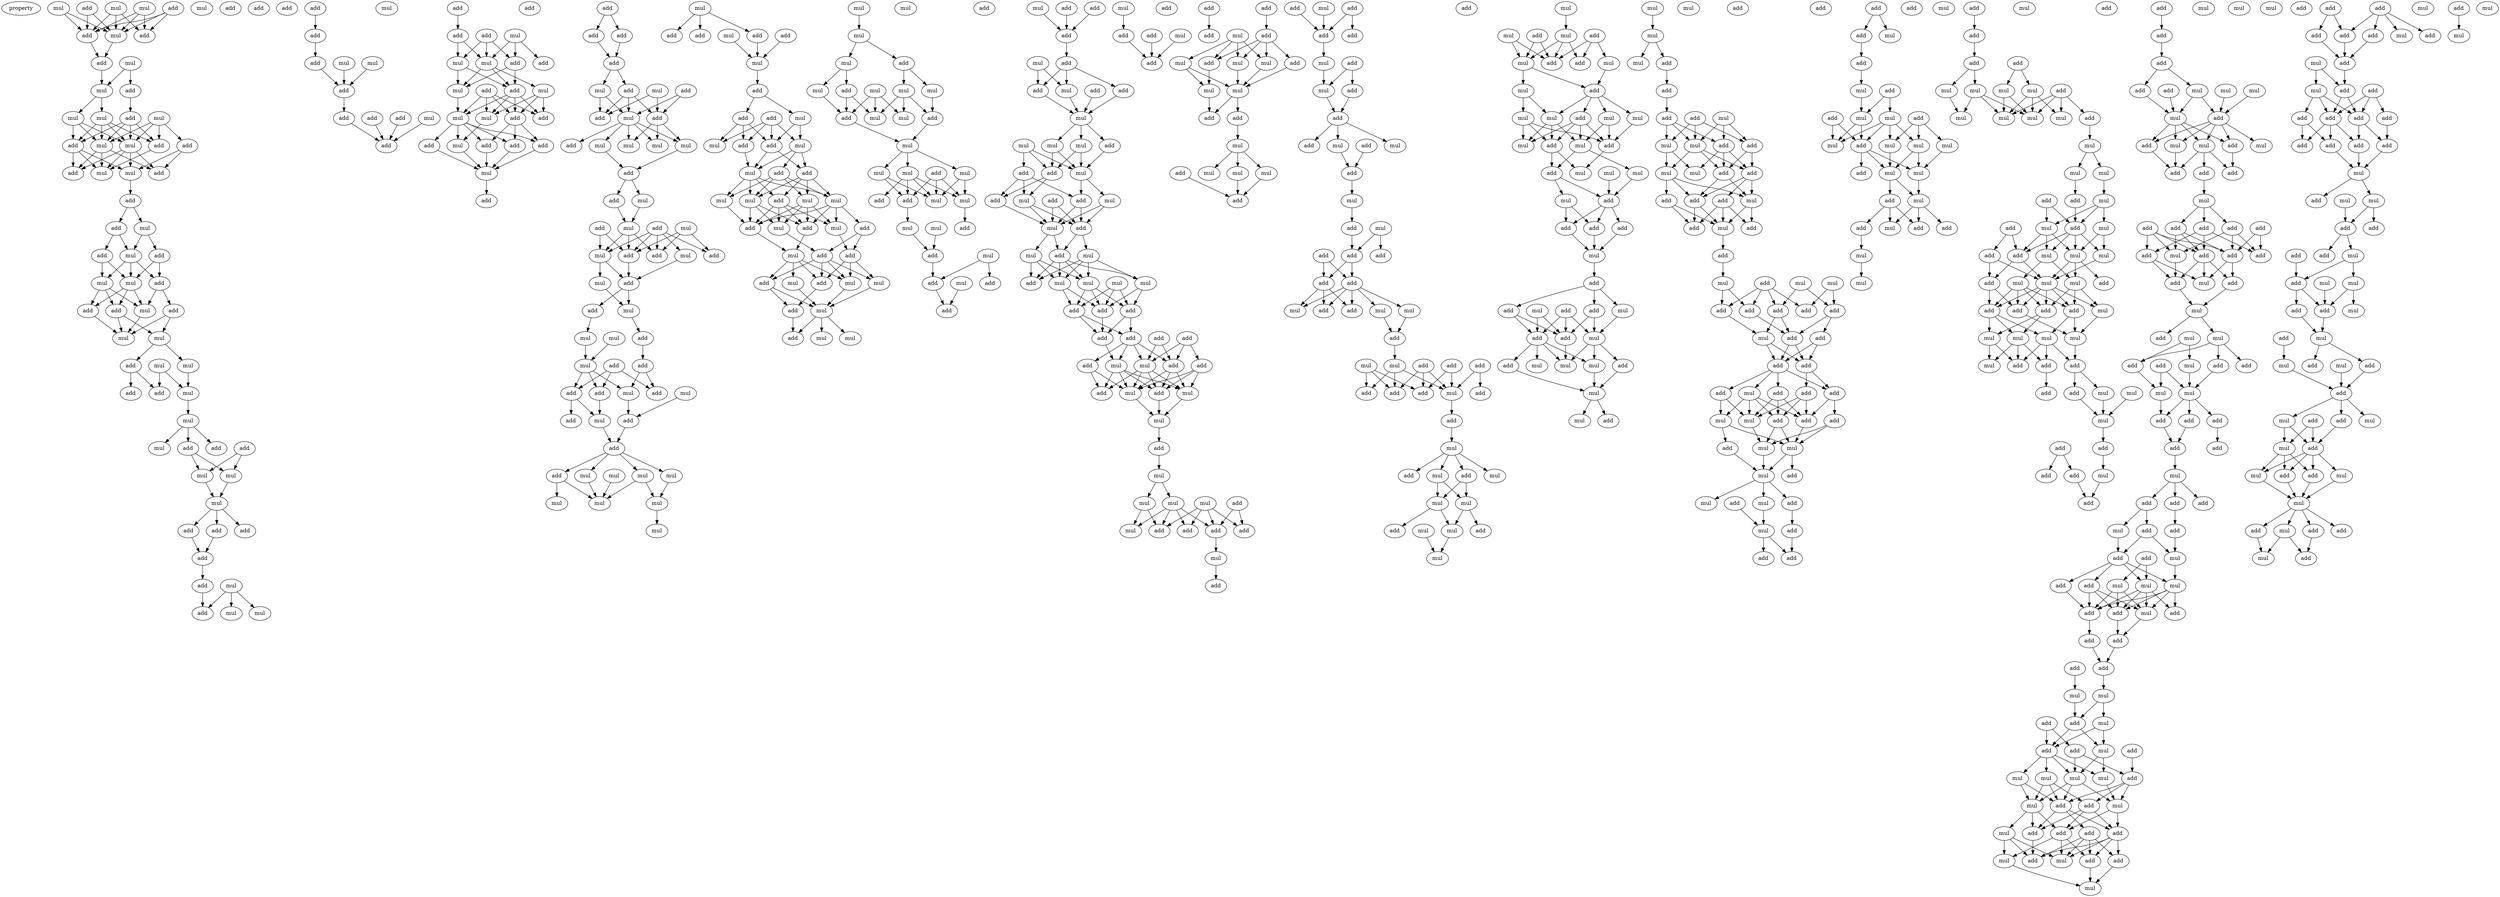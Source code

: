 digraph {
    node [fontcolor=black]
    property [mul=2,lf=1.3]
    0 [ label = mul ];
    1 [ label = mul ];
    2 [ label = mul ];
    3 [ label = add ];
    4 [ label = add ];
    5 [ label = mul ];
    6 [ label = add ];
    7 [ label = add ];
    8 [ label = mul ];
    9 [ label = add ];
    10 [ label = add ];
    11 [ label = mul ];
    12 [ label = mul ];
    13 [ label = mul ];
    14 [ label = mul ];
    15 [ label = add ];
    16 [ label = mul ];
    17 [ label = add ];
    18 [ label = mul ];
    19 [ label = add ];
    20 [ label = add ];
    21 [ label = add ];
    22 [ label = mul ];
    23 [ label = mul ];
    24 [ label = add ];
    25 [ label = add ];
    26 [ label = mul ];
    27 [ label = add ];
    28 [ label = add ];
    29 [ label = mul ];
    30 [ label = add ];
    31 [ label = mul ];
    32 [ label = mul ];
    33 [ label = add ];
    34 [ label = mul ];
    35 [ label = add ];
    36 [ label = add ];
    37 [ label = add ];
    38 [ label = mul ];
    39 [ label = mul ];
    40 [ label = mul ];
    41 [ label = mul ];
    42 [ label = add ];
    43 [ label = add ];
    44 [ label = mul ];
    45 [ label = mul ];
    46 [ label = add ];
    47 [ label = mul ];
    48 [ label = mul ];
    49 [ label = add ];
    50 [ label = add ];
    51 [ label = add ];
    52 [ label = add ];
    53 [ label = mul ];
    54 [ label = mul ];
    55 [ label = mul ];
    56 [ label = add ];
    57 [ label = add ];
    58 [ label = add ];
    59 [ label = add ];
    60 [ label = add ];
    61 [ label = add ];
    62 [ label = mul ];
    63 [ label = add ];
    64 [ label = mul ];
    65 [ label = add ];
    66 [ label = add ];
    67 [ label = mul ];
    68 [ label = add ];
    69 [ label = mul ];
    70 [ label = add ];
    71 [ label = mul ];
    72 [ label = add ];
    73 [ label = add ];
    74 [ label = add ];
    75 [ label = mul ];
    76 [ label = add ];
    77 [ label = add ];
    78 [ label = mul ];
    79 [ label = add ];
    80 [ label = add ];
    81 [ label = add ];
    82 [ label = mul ];
    83 [ label = add ];
    84 [ label = mul ];
    85 [ label = mul ];
    86 [ label = add ];
    87 [ label = add ];
    88 [ label = mul ];
    89 [ label = add ];
    90 [ label = mul ];
    91 [ label = add ];
    92 [ label = mul ];
    93 [ label = mul ];
    94 [ label = add ];
    95 [ label = add ];
    96 [ label = add ];
    97 [ label = mul ];
    98 [ label = add ];
    99 [ label = add ];
    100 [ label = add ];
    101 [ label = mul ];
    102 [ label = add ];
    103 [ label = add ];
    104 [ label = add ];
    105 [ label = add ];
    106 [ label = add ];
    107 [ label = mul ];
    108 [ label = add ];
    109 [ label = mul ];
    110 [ label = add ];
    111 [ label = add ];
    112 [ label = add ];
    113 [ label = mul ];
    114 [ label = mul ];
    115 [ label = add ];
    116 [ label = mul ];
    117 [ label = mul ];
    118 [ label = mul ];
    119 [ label = add ];
    120 [ label = add ];
    121 [ label = mul ];
    122 [ label = mul ];
    123 [ label = add ];
    124 [ label = add ];
    125 [ label = mul ];
    126 [ label = mul ];
    127 [ label = add ];
    128 [ label = add ];
    129 [ label = mul ];
    130 [ label = add ];
    131 [ label = mul ];
    132 [ label = add ];
    133 [ label = add ];
    134 [ label = mul ];
    135 [ label = mul ];
    136 [ label = mul ];
    137 [ label = add ];
    138 [ label = add ];
    139 [ label = mul ];
    140 [ label = add ];
    141 [ label = add ];
    142 [ label = mul ];
    143 [ label = mul ];
    144 [ label = add ];
    145 [ label = add ];
    146 [ label = mul ];
    147 [ label = add ];
    148 [ label = add ];
    149 [ label = add ];
    150 [ label = add ];
    151 [ label = mul ];
    152 [ label = mul ];
    153 [ label = mul ];
    154 [ label = mul ];
    155 [ label = mul ];
    156 [ label = mul ];
    157 [ label = mul ];
    158 [ label = mul ];
    159 [ label = mul ];
    160 [ label = mul ];
    161 [ label = add ];
    162 [ label = add ];
    163 [ label = add ];
    164 [ label = add ];
    165 [ label = mul ];
    166 [ label = add ];
    167 [ label = add ];
    168 [ label = mul ];
    169 [ label = add ];
    170 [ label = add ];
    171 [ label = add ];
    172 [ label = mul ];
    173 [ label = mul ];
    174 [ label = add ];
    175 [ label = add ];
    176 [ label = mul ];
    177 [ label = mul ];
    178 [ label = mul ];
    179 [ label = add ];
    180 [ label = mul ];
    181 [ label = mul ];
    182 [ label = add ];
    183 [ label = add ];
    184 [ label = mul ];
    185 [ label = add ];
    186 [ label = mul ];
    187 [ label = add ];
    188 [ label = mul ];
    189 [ label = add ];
    190 [ label = add ];
    191 [ label = mul ];
    192 [ label = mul ];
    193 [ label = mul ];
    194 [ label = add ];
    195 [ label = add ];
    196 [ label = mul ];
    197 [ label = mul ];
    198 [ label = mul ];
    199 [ label = mul ];
    200 [ label = add ];
    201 [ label = mul ];
    202 [ label = mul ];
    203 [ label = add ];
    204 [ label = mul ];
    205 [ label = mul ];
    206 [ label = mul ];
    207 [ label = mul ];
    208 [ label = add ];
    209 [ label = mul ];
    210 [ label = mul ];
    211 [ label = add ];
    212 [ label = add ];
    213 [ label = mul ];
    214 [ label = add ];
    215 [ label = mul ];
    216 [ label = mul ];
    217 [ label = mul ];
    218 [ label = add ];
    219 [ label = mul ];
    220 [ label = mul ];
    221 [ label = add ];
    222 [ label = add ];
    223 [ label = mul ];
    224 [ label = mul ];
    225 [ label = mul ];
    226 [ label = add ];
    227 [ label = add ];
    228 [ label = mul ];
    229 [ label = add ];
    230 [ label = mul ];
    231 [ label = add ];
    232 [ label = add ];
    233 [ label = mul ];
    234 [ label = add ];
    235 [ label = add ];
    236 [ label = add ];
    237 [ label = add ];
    238 [ label = mul ];
    239 [ label = add ];
    240 [ label = mul ];
    241 [ label = add ];
    242 [ label = add ];
    243 [ label = mul ];
    244 [ label = mul ];
    245 [ label = mul ];
    246 [ label = add ];
    247 [ label = mul ];
    248 [ label = mul ];
    249 [ label = add ];
    250 [ label = add ];
    251 [ label = add ];
    252 [ label = add ];
    253 [ label = mul ];
    254 [ label = mul ];
    255 [ label = add ];
    256 [ label = add ];
    257 [ label = mul ];
    258 [ label = mul ];
    259 [ label = add ];
    260 [ label = mul ];
    261 [ label = mul ];
    262 [ label = mul ];
    263 [ label = add ];
    264 [ label = mul ];
    265 [ label = mul ];
    266 [ label = add ];
    267 [ label = add ];
    268 [ label = add ];
    269 [ label = add ];
    270 [ label = add ];
    271 [ label = add ];
    272 [ label = add ];
    273 [ label = add ];
    274 [ label = mul ];
    275 [ label = add ];
    276 [ label = add ];
    277 [ label = mul ];
    278 [ label = add ];
    279 [ label = mul ];
    280 [ label = add ];
    281 [ label = mul ];
    282 [ label = mul ];
    283 [ label = add ];
    284 [ label = mul ];
    285 [ label = mul ];
    286 [ label = mul ];
    287 [ label = mul ];
    288 [ label = add ];
    289 [ label = add ];
    290 [ label = add ];
    291 [ label = add ];
    292 [ label = add ];
    293 [ label = mul ];
    294 [ label = mul ];
    295 [ label = add ];
    296 [ label = mul ];
    297 [ label = add ];
    298 [ label = add ];
    299 [ label = add ];
    300 [ label = add ];
    301 [ label = mul ];
    302 [ label = add ];
    303 [ label = add ];
    304 [ label = add ];
    305 [ label = mul ];
    306 [ label = add ];
    307 [ label = mul ];
    308 [ label = mul ];
    309 [ label = add ];
    310 [ label = mul ];
    311 [ label = add ];
    312 [ label = mul ];
    313 [ label = mul ];
    314 [ label = add ];
    315 [ label = add ];
    316 [ label = mul ];
    317 [ label = mul ];
    318 [ label = mul ];
    319 [ label = mul ];
    320 [ label = add ];
    321 [ label = add ];
    322 [ label = add ];
    323 [ label = mul ];
    324 [ label = add ];
    325 [ label = add ];
    326 [ label = add ];
    327 [ label = add ];
    328 [ label = mul ];
    329 [ label = mul ];
    330 [ label = add ];
    331 [ label = add ];
    332 [ label = add ];
    333 [ label = mul ];
    334 [ label = add ];
    335 [ label = add ];
    336 [ label = mul ];
    337 [ label = add ];
    338 [ label = mul ];
    339 [ label = add ];
    340 [ label = mul ];
    341 [ label = add ];
    342 [ label = add ];
    343 [ label = add ];
    344 [ label = add ];
    345 [ label = add ];
    346 [ label = mul ];
    347 [ label = add ];
    348 [ label = mul ];
    349 [ label = add ];
    350 [ label = mul ];
    351 [ label = add ];
    352 [ label = add ];
    353 [ label = mul ];
    354 [ label = add ];
    355 [ label = add ];
    356 [ label = mul ];
    357 [ label = add ];
    358 [ label = mul ];
    359 [ label = add ];
    360 [ label = add ];
    361 [ label = add ];
    362 [ label = add ];
    363 [ label = mul ];
    364 [ label = add ];
    365 [ label = mul ];
    366 [ label = mul ];
    367 [ label = add ];
    368 [ label = mul ];
    369 [ label = mul ];
    370 [ label = mul ];
    371 [ label = add ];
    372 [ label = mul ];
    373 [ label = add ];
    374 [ label = mul ];
    375 [ label = mul ];
    376 [ label = mul ];
    377 [ label = add ];
    378 [ label = add ];
    379 [ label = mul ];
    380 [ label = mul ];
    381 [ label = add ];
    382 [ label = mul ];
    383 [ label = add ];
    384 [ label = mul ];
    385 [ label = add ];
    386 [ label = mul ];
    387 [ label = mul ];
    388 [ label = mul ];
    389 [ label = add ];
    390 [ label = mul ];
    391 [ label = mul ];
    392 [ label = add ];
    393 [ label = add ];
    394 [ label = mul ];
    395 [ label = mul ];
    396 [ label = add ];
    397 [ label = mul ];
    398 [ label = mul ];
    399 [ label = mul ];
    400 [ label = add ];
    401 [ label = add ];
    402 [ label = add ];
    403 [ label = add ];
    404 [ label = mul ];
    405 [ label = add ];
    406 [ label = add ];
    407 [ label = mul ];
    408 [ label = add ];
    409 [ label = mul ];
    410 [ label = add ];
    411 [ label = add ];
    412 [ label = mul ];
    413 [ label = add ];
    414 [ label = add ];
    415 [ label = mul ];
    416 [ label = mul ];
    417 [ label = add ];
    418 [ label = mul ];
    419 [ label = mul ];
    420 [ label = mul ];
    421 [ label = mul ];
    422 [ label = mul ];
    423 [ label = add ];
    424 [ label = mul ];
    425 [ label = mul ];
    426 [ label = add ];
    427 [ label = add ];
    428 [ label = add ];
    429 [ label = add ];
    430 [ label = add ];
    431 [ label = mul ];
    432 [ label = add ];
    433 [ label = mul ];
    434 [ label = add ];
    435 [ label = add ];
    436 [ label = mul ];
    437 [ label = mul ];
    438 [ label = mul ];
    439 [ label = add ];
    440 [ label = add ];
    441 [ label = add ];
    442 [ label = add ];
    443 [ label = add ];
    444 [ label = mul ];
    445 [ label = mul ];
    446 [ label = add ];
    447 [ label = add ];
    448 [ label = add ];
    449 [ label = mul ];
    450 [ label = add ];
    451 [ label = mul ];
    452 [ label = mul ];
    453 [ label = add ];
    454 [ label = add ];
    455 [ label = add ];
    456 [ label = add ];
    457 [ label = add ];
    458 [ label = mul ];
    459 [ label = add ];
    460 [ label = add ];
    461 [ label = add ];
    462 [ label = add ];
    463 [ label = add ];
    464 [ label = add ];
    465 [ label = add ];
    466 [ label = mul ];
    467 [ label = add ];
    468 [ label = add ];
    469 [ label = add ];
    470 [ label = mul ];
    471 [ label = add ];
    472 [ label = mul ];
    473 [ label = mul ];
    474 [ label = add ];
    475 [ label = mul ];
    476 [ label = mul ];
    477 [ label = add ];
    478 [ label = mul ];
    479 [ label = mul ];
    480 [ label = add ];
    481 [ label = add ];
    482 [ label = mul ];
    483 [ label = add ];
    484 [ label = add ];
    485 [ label = add ];
    486 [ label = add ];
    487 [ label = add ];
    488 [ label = add ];
    489 [ label = mul ];
    490 [ label = mul ];
    491 [ label = add ];
    492 [ label = add ];
    493 [ label = mul ];
    494 [ label = mul ];
    495 [ label = add ];
    496 [ label = mul ];
    497 [ label = add ];
    498 [ label = add ];
    499 [ label = mul ];
    500 [ label = mul ];
    501 [ label = mul ];
    502 [ label = mul ];
    503 [ label = mul ];
    504 [ label = add ];
    505 [ label = mul ];
    506 [ label = mul ];
    507 [ label = add ];
    508 [ label = add ];
    509 [ label = add ];
    510 [ label = mul ];
    511 [ label = add ];
    512 [ label = mul ];
    513 [ label = mul ];
    514 [ label = add ];
    515 [ label = add ];
    516 [ label = add ];
    517 [ label = add ];
    518 [ label = mul ];
    519 [ label = mul ];
    520 [ label = add ];
    521 [ label = mul ];
    522 [ label = mul ];
    523 [ label = mul ];
    524 [ label = mul ];
    525 [ label = mul ];
    526 [ label = mul ];
    527 [ label = add ];
    528 [ label = mul ];
    529 [ label = mul ];
    530 [ label = mul ];
    531 [ label = mul ];
    532 [ label = add ];
    533 [ label = add ];
    534 [ label = mul ];
    535 [ label = add ];
    536 [ label = mul ];
    537 [ label = add ];
    538 [ label = mul ];
    539 [ label = mul ];
    540 [ label = add ];
    541 [ label = mul ];
    542 [ label = add ];
    543 [ label = mul ];
    544 [ label = add ];
    545 [ label = mul ];
    546 [ label = add ];
    547 [ label = mul ];
    548 [ label = mul ];
    549 [ label = add ];
    550 [ label = add ];
    551 [ label = add ];
    552 [ label = add ];
    553 [ label = mul ];
    554 [ label = mul ];
    555 [ label = mul ];
    556 [ label = mul ];
    557 [ label = add ];
    558 [ label = add ];
    559 [ label = mul ];
    560 [ label = add ];
    561 [ label = add ];
    562 [ label = mul ];
    563 [ label = mul ];
    564 [ label = add ];
    565 [ label = mul ];
    566 [ label = mul ];
    567 [ label = add ];
    568 [ label = add ];
    569 [ label = add ];
    570 [ label = add ];
    571 [ label = mul ];
    572 [ label = add ];
    573 [ label = add ];
    574 [ label = add ];
    575 [ label = mul ];
    576 [ label = mul ];
    577 [ label = mul ];
    578 [ label = add ];
    579 [ label = add ];
    580 [ label = mul ];
    581 [ label = mul ];
    582 [ label = add ];
    583 [ label = mul ];
    584 [ label = add ];
    585 [ label = mul ];
    586 [ label = add ];
    587 [ label = add ];
    588 [ label = add ];
    589 [ label = mul ];
    590 [ label = mul ];
    591 [ label = mul ];
    592 [ label = add ];
    593 [ label = add ];
    594 [ label = add ];
    595 [ label = mul ];
    596 [ label = add ];
    597 [ label = add ];
    598 [ label = add ];
    599 [ label = add ];
    600 [ label = add ];
    601 [ label = add ];
    602 [ label = add ];
    603 [ label = mul ];
    604 [ label = add ];
    605 [ label = add ];
    606 [ label = add ];
    607 [ label = mul ];
    608 [ label = add ];
    609 [ label = mul ];
    610 [ label = mul ];
    611 [ label = mul ];
    612 [ label = add ];
    613 [ label = add ];
    614 [ label = add ];
    615 [ label = add ];
    616 [ label = add ];
    617 [ label = mul ];
    618 [ label = mul ];
    619 [ label = mul ];
    620 [ label = add ];
    621 [ label = add ];
    622 [ label = add ];
    623 [ label = add ];
    624 [ label = add ];
    625 [ label = mul ];
    626 [ label = add ];
    627 [ label = add ];
    628 [ label = add ];
    629 [ label = mul ];
    630 [ label = add ];
    631 [ label = add ];
    632 [ label = add ];
    633 [ label = mul ];
    634 [ label = add ];
    635 [ label = mul ];
    636 [ label = mul ];
    637 [ label = add ];
    638 [ label = mul ];
    639 [ label = add ];
    640 [ label = add ];
    641 [ label = add ];
    642 [ label = mul ];
    643 [ label = add ];
    644 [ label = add ];
    645 [ label = add ];
    646 [ label = add ];
    647 [ label = add ];
    648 [ label = mul ];
    649 [ label = mul ];
    650 [ label = mul ];
    651 [ label = add ];
    652 [ label = add ];
    653 [ label = add ];
    654 [ label = add ];
    655 [ label = add ];
    656 [ label = mul ];
    657 [ label = add ];
    658 [ label = mul ];
    659 [ label = mul ];
    660 [ label = mul ];
    661 [ label = mul ];
    662 [ label = mul ];
    663 [ label = add ];
    664 [ label = mul ];
    665 [ label = add ];
    666 [ label = mul ];
    667 [ label = add ];
    668 [ label = add ];
    669 [ label = add ];
    670 [ label = add ];
    671 [ label = add ];
    672 [ label = add ];
    673 [ label = mul ];
    674 [ label = add ];
    675 [ label = mul ];
    676 [ label = mul ];
    677 [ label = add ];
    678 [ label = add ];
    679 [ label = add ];
    680 [ label = add ];
    681 [ label = add ];
    682 [ label = add ];
    683 [ label = add ];
    684 [ label = mul ];
    685 [ label = add ];
    686 [ label = mul ];
    687 [ label = mul ];
    688 [ label = add ];
    689 [ label = add ];
    690 [ label = add ];
    691 [ label = add ];
    692 [ label = add ];
    693 [ label = add ];
    694 [ label = add ];
    695 [ label = add ];
    696 [ label = add ];
    697 [ label = add ];
    698 [ label = mul ];
    699 [ label = mul ];
    700 [ label = mul ];
    701 [ label = add ];
    702 [ label = add ];
    703 [ label = add ];
    704 [ label = mul ];
    705 [ label = add ];
    706 [ label = add ];
    707 [ label = add ];
    708 [ label = mul ];
    709 [ label = mul ];
    710 [ label = add ];
    711 [ label = add ];
    712 [ label = mul ];
    713 [ label = mul ];
    714 [ label = add ];
    715 [ label = mul ];
    716 [ label = mul ];
    717 [ label = add ];
    718 [ label = mul ];
    719 [ label = add ];
    720 [ label = add ];
    721 [ label = mul ];
    722 [ label = mul ];
    723 [ label = add ];
    724 [ label = add ];
    725 [ label = mul ];
    726 [ label = add ];
    727 [ label = add ];
    728 [ label = mul ];
    729 [ label = add ];
    730 [ label = add ];
    731 [ label = mul ];
    732 [ label = mul ];
    733 [ label = mul ];
    734 [ label = mul ];
    735 [ label = mul ];
    736 [ label = add ];
    737 [ label = add ];
    738 [ label = add ];
    739 [ label = mul ];
    740 [ label = add ];
    0 -> 5 [ name = 0 ];
    0 -> 6 [ name = 1 ];
    0 -> 7 [ name = 2 ];
    1 -> 5 [ name = 3 ];
    1 -> 6 [ name = 4 ];
    1 -> 7 [ name = 5 ];
    2 -> 5 [ name = 6 ];
    2 -> 7 [ name = 7 ];
    3 -> 5 [ name = 8 ];
    3 -> 7 [ name = 9 ];
    4 -> 5 [ name = 10 ];
    4 -> 6 [ name = 11 ];
    4 -> 7 [ name = 12 ];
    5 -> 9 [ name = 13 ];
    7 -> 9 [ name = 14 ];
    8 -> 10 [ name = 15 ];
    8 -> 11 [ name = 16 ];
    9 -> 11 [ name = 17 ];
    10 -> 15 [ name = 18 ];
    11 -> 13 [ name = 19 ];
    11 -> 14 [ name = 20 ];
    12 -> 16 [ name = 21 ];
    12 -> 17 [ name = 22 ];
    12 -> 18 [ name = 23 ];
    12 -> 19 [ name = 24 ];
    13 -> 16 [ name = 25 ];
    13 -> 18 [ name = 26 ];
    13 -> 20 [ name = 27 ];
    14 -> 16 [ name = 28 ];
    14 -> 17 [ name = 29 ];
    14 -> 18 [ name = 30 ];
    14 -> 20 [ name = 31 ];
    15 -> 16 [ name = 32 ];
    15 -> 17 [ name = 33 ];
    15 -> 18 [ name = 34 ];
    15 -> 20 [ name = 35 ];
    16 -> 21 [ name = 36 ];
    16 -> 22 [ name = 37 ];
    16 -> 24 [ name = 38 ];
    17 -> 22 [ name = 39 ];
    18 -> 21 [ name = 40 ];
    18 -> 22 [ name = 41 ];
    18 -> 23 [ name = 42 ];
    18 -> 24 [ name = 43 ];
    19 -> 23 [ name = 44 ];
    19 -> 24 [ name = 45 ];
    20 -> 21 [ name = 46 ];
    20 -> 22 [ name = 47 ];
    20 -> 23 [ name = 48 ];
    23 -> 25 [ name = 49 ];
    25 -> 26 [ name = 50 ];
    25 -> 27 [ name = 51 ];
    26 -> 29 [ name = 52 ];
    26 -> 30 [ name = 53 ];
    27 -> 28 [ name = 54 ];
    27 -> 29 [ name = 55 ];
    28 -> 31 [ name = 56 ];
    28 -> 32 [ name = 57 ];
    29 -> 31 [ name = 58 ];
    29 -> 32 [ name = 59 ];
    29 -> 33 [ name = 60 ];
    30 -> 31 [ name = 61 ];
    30 -> 33 [ name = 62 ];
    31 -> 34 [ name = 63 ];
    31 -> 36 [ name = 64 ];
    31 -> 37 [ name = 65 ];
    32 -> 34 [ name = 66 ];
    32 -> 36 [ name = 67 ];
    32 -> 37 [ name = 68 ];
    33 -> 34 [ name = 69 ];
    33 -> 35 [ name = 70 ];
    34 -> 38 [ name = 71 ];
    35 -> 38 [ name = 72 ];
    35 -> 39 [ name = 73 ];
    36 -> 38 [ name = 74 ];
    37 -> 38 [ name = 75 ];
    37 -> 39 [ name = 76 ];
    39 -> 41 [ name = 77 ];
    39 -> 42 [ name = 78 ];
    40 -> 44 [ name = 79 ];
    40 -> 46 [ name = 80 ];
    41 -> 44 [ name = 81 ];
    42 -> 43 [ name = 82 ];
    42 -> 46 [ name = 83 ];
    44 -> 47 [ name = 84 ];
    47 -> 48 [ name = 85 ];
    47 -> 50 [ name = 86 ];
    47 -> 51 [ name = 87 ];
    50 -> 53 [ name = 88 ];
    50 -> 54 [ name = 89 ];
    52 -> 53 [ name = 90 ];
    52 -> 54 [ name = 91 ];
    53 -> 55 [ name = 92 ];
    54 -> 55 [ name = 93 ];
    55 -> 56 [ name = 94 ];
    55 -> 58 [ name = 95 ];
    55 -> 59 [ name = 96 ];
    56 -> 61 [ name = 97 ];
    58 -> 61 [ name = 98 ];
    61 -> 63 [ name = 99 ];
    62 -> 64 [ name = 100 ];
    62 -> 65 [ name = 101 ];
    62 -> 67 [ name = 102 ];
    63 -> 65 [ name = 103 ];
    66 -> 68 [ name = 104 ];
    68 -> 70 [ name = 105 ];
    69 -> 72 [ name = 106 ];
    70 -> 72 [ name = 107 ];
    71 -> 72 [ name = 108 ];
    72 -> 76 [ name = 109 ];
    73 -> 77 [ name = 110 ];
    74 -> 77 [ name = 111 ];
    75 -> 77 [ name = 112 ];
    76 -> 77 [ name = 113 ];
    79 -> 83 [ name = 114 ];
    81 -> 84 [ name = 115 ];
    81 -> 85 [ name = 116 ];
    81 -> 86 [ name = 117 ];
    82 -> 85 [ name = 118 ];
    82 -> 86 [ name = 119 ];
    82 -> 87 [ name = 120 ];
    83 -> 84 [ name = 121 ];
    83 -> 85 [ name = 122 ];
    84 -> 88 [ name = 123 ];
    84 -> 91 [ name = 124 ];
    85 -> 88 [ name = 125 ];
    85 -> 90 [ name = 126 ];
    85 -> 91 [ name = 127 ];
    86 -> 88 [ name = 128 ];
    86 -> 91 [ name = 129 ];
    88 -> 93 [ name = 130 ];
    89 -> 92 [ name = 131 ];
    89 -> 93 [ name = 132 ];
    89 -> 94 [ name = 133 ];
    89 -> 95 [ name = 134 ];
    90 -> 92 [ name = 135 ];
    90 -> 94 [ name = 136 ];
    90 -> 95 [ name = 137 ];
    91 -> 92 [ name = 138 ];
    91 -> 93 [ name = 139 ];
    91 -> 94 [ name = 140 ];
    91 -> 95 [ name = 141 ];
    92 -> 97 [ name = 142 ];
    93 -> 96 [ name = 143 ];
    93 -> 97 [ name = 144 ];
    93 -> 98 [ name = 145 ];
    93 -> 99 [ name = 146 ];
    93 -> 100 [ name = 147 ];
    94 -> 96 [ name = 148 ];
    94 -> 99 [ name = 149 ];
    94 -> 100 [ name = 150 ];
    96 -> 101 [ name = 151 ];
    97 -> 101 [ name = 152 ];
    98 -> 101 [ name = 153 ];
    99 -> 101 [ name = 154 ];
    100 -> 101 [ name = 155 ];
    101 -> 102 [ name = 156 ];
    103 -> 104 [ name = 157 ];
    103 -> 105 [ name = 158 ];
    104 -> 106 [ name = 159 ];
    105 -> 106 [ name = 160 ];
    106 -> 107 [ name = 161 ];
    106 -> 110 [ name = 162 ];
    107 -> 112 [ name = 163 ];
    107 -> 113 [ name = 164 ];
    108 -> 111 [ name = 165 ];
    108 -> 113 [ name = 166 ];
    109 -> 111 [ name = 167 ];
    109 -> 112 [ name = 168 ];
    110 -> 111 [ name = 169 ];
    110 -> 112 [ name = 170 ];
    110 -> 113 [ name = 171 ];
    111 -> 114 [ name = 172 ];
    111 -> 117 [ name = 173 ];
    111 -> 118 [ name = 174 ];
    113 -> 114 [ name = 175 ];
    113 -> 115 [ name = 176 ];
    113 -> 116 [ name = 177 ];
    113 -> 117 [ name = 178 ];
    113 -> 118 [ name = 179 ];
    116 -> 119 [ name = 180 ];
    118 -> 119 [ name = 181 ];
    119 -> 120 [ name = 182 ];
    119 -> 121 [ name = 183 ];
    120 -> 122 [ name = 184 ];
    121 -> 122 [ name = 185 ];
    122 -> 127 [ name = 186 ];
    122 -> 129 [ name = 187 ];
    122 -> 130 [ name = 188 ];
    123 -> 126 [ name = 189 ];
    123 -> 127 [ name = 190 ];
    123 -> 128 [ name = 191 ];
    123 -> 129 [ name = 192 ];
    123 -> 130 [ name = 193 ];
    124 -> 127 [ name = 194 ];
    124 -> 129 [ name = 195 ];
    125 -> 127 [ name = 196 ];
    125 -> 128 [ name = 197 ];
    125 -> 130 [ name = 198 ];
    126 -> 132 [ name = 199 ];
    127 -> 132 [ name = 200 ];
    129 -> 131 [ name = 201 ];
    129 -> 132 [ name = 202 ];
    131 -> 134 [ name = 203 ];
    132 -> 133 [ name = 204 ];
    132 -> 134 [ name = 205 ];
    133 -> 135 [ name = 206 ];
    134 -> 137 [ name = 207 ];
    135 -> 139 [ name = 208 ];
    136 -> 139 [ name = 209 ];
    137 -> 140 [ name = 210 ];
    138 -> 141 [ name = 211 ];
    138 -> 144 [ name = 212 ];
    138 -> 145 [ name = 213 ];
    139 -> 141 [ name = 214 ];
    139 -> 143 [ name = 215 ];
    139 -> 144 [ name = 216 ];
    140 -> 143 [ name = 217 ];
    140 -> 145 [ name = 218 ];
    141 -> 146 [ name = 219 ];
    141 -> 148 [ name = 220 ];
    142 -> 147 [ name = 221 ];
    143 -> 147 [ name = 222 ];
    144 -> 146 [ name = 223 ];
    146 -> 149 [ name = 224 ];
    147 -> 149 [ name = 225 ];
    149 -> 150 [ name = 226 ];
    149 -> 151 [ name = 227 ];
    149 -> 152 [ name = 228 ];
    149 -> 154 [ name = 229 ];
    150 -> 156 [ name = 230 ];
    150 -> 157 [ name = 231 ];
    151 -> 155 [ name = 232 ];
    151 -> 157 [ name = 233 ];
    152 -> 157 [ name = 234 ];
    153 -> 157 [ name = 235 ];
    154 -> 155 [ name = 236 ];
    155 -> 158 [ name = 237 ];
    159 -> 161 [ name = 238 ];
    159 -> 162 [ name = 239 ];
    159 -> 164 [ name = 240 ];
    160 -> 165 [ name = 241 ];
    161 -> 165 [ name = 242 ];
    163 -> 165 [ name = 243 ];
    165 -> 166 [ name = 244 ];
    166 -> 167 [ name = 245 ];
    166 -> 168 [ name = 246 ];
    167 -> 170 [ name = 247 ];
    167 -> 171 [ name = 248 ];
    167 -> 172 [ name = 249 ];
    168 -> 171 [ name = 250 ];
    168 -> 173 [ name = 251 ];
    169 -> 170 [ name = 252 ];
    169 -> 171 [ name = 253 ];
    169 -> 172 [ name = 254 ];
    169 -> 173 [ name = 255 ];
    170 -> 176 [ name = 256 ];
    171 -> 175 [ name = 257 ];
    171 -> 176 [ name = 258 ];
    173 -> 174 [ name = 259 ];
    173 -> 175 [ name = 260 ];
    173 -> 176 [ name = 261 ];
    174 -> 177 [ name = 262 ];
    174 -> 178 [ name = 263 ];
    174 -> 180 [ name = 264 ];
    174 -> 181 [ name = 265 ];
    175 -> 177 [ name = 266 ];
    175 -> 179 [ name = 267 ];
    175 -> 180 [ name = 268 ];
    175 -> 181 [ name = 269 ];
    176 -> 177 [ name = 270 ];
    176 -> 178 [ name = 271 ];
    176 -> 179 [ name = 272 ];
    176 -> 180 [ name = 273 ];
    177 -> 183 [ name = 274 ];
    177 -> 184 [ name = 275 ];
    177 -> 185 [ name = 276 ];
    178 -> 185 [ name = 277 ];
    179 -> 183 [ name = 278 ];
    179 -> 184 [ name = 279 ];
    179 -> 185 [ name = 280 ];
    179 -> 186 [ name = 281 ];
    180 -> 182 [ name = 282 ];
    180 -> 183 [ name = 283 ];
    180 -> 185 [ name = 284 ];
    180 -> 186 [ name = 285 ];
    181 -> 183 [ name = 286 ];
    181 -> 184 [ name = 287 ];
    181 -> 185 [ name = 288 ];
    181 -> 186 [ name = 289 ];
    182 -> 187 [ name = 290 ];
    182 -> 189 [ name = 291 ];
    183 -> 188 [ name = 292 ];
    184 -> 187 [ name = 293 ];
    185 -> 188 [ name = 294 ];
    186 -> 189 [ name = 295 ];
    187 -> 190 [ name = 296 ];
    187 -> 191 [ name = 297 ];
    187 -> 193 [ name = 298 ];
    187 -> 194 [ name = 299 ];
    188 -> 190 [ name = 300 ];
    188 -> 191 [ name = 301 ];
    188 -> 192 [ name = 302 ];
    188 -> 194 [ name = 303 ];
    189 -> 191 [ name = 304 ];
    189 -> 193 [ name = 305 ];
    189 -> 194 [ name = 306 ];
    190 -> 195 [ name = 307 ];
    190 -> 196 [ name = 308 ];
    191 -> 196 [ name = 309 ];
    192 -> 196 [ name = 310 ];
    193 -> 196 [ name = 311 ];
    194 -> 195 [ name = 312 ];
    195 -> 200 [ name = 313 ];
    196 -> 197 [ name = 314 ];
    196 -> 198 [ name = 315 ];
    196 -> 200 [ name = 316 ];
    199 -> 201 [ name = 317 ];
    201 -> 202 [ name = 318 ];
    201 -> 203 [ name = 319 ];
    202 -> 207 [ name = 320 ];
    202 -> 208 [ name = 321 ];
    203 -> 205 [ name = 322 ];
    203 -> 206 [ name = 323 ];
    204 -> 209 [ name = 324 ];
    204 -> 210 [ name = 325 ];
    204 -> 211 [ name = 326 ];
    205 -> 209 [ name = 327 ];
    205 -> 210 [ name = 328 ];
    205 -> 212 [ name = 329 ];
    206 -> 212 [ name = 330 ];
    207 -> 211 [ name = 331 ];
    208 -> 210 [ name = 332 ];
    208 -> 211 [ name = 333 ];
    211 -> 213 [ name = 334 ];
    212 -> 213 [ name = 335 ];
    213 -> 215 [ name = 336 ];
    213 -> 216 [ name = 337 ];
    213 -> 217 [ name = 338 ];
    214 -> 218 [ name = 339 ];
    214 -> 219 [ name = 340 ];
    214 -> 220 [ name = 341 ];
    215 -> 218 [ name = 342 ];
    215 -> 220 [ name = 343 ];
    216 -> 218 [ name = 344 ];
    216 -> 219 [ name = 345 ];
    216 -> 220 [ name = 346 ];
    216 -> 221 [ name = 347 ];
    217 -> 219 [ name = 348 ];
    217 -> 220 [ name = 349 ];
    218 -> 223 [ name = 350 ];
    219 -> 222 [ name = 351 ];
    223 -> 226 [ name = 352 ];
    224 -> 226 [ name = 353 ];
    225 -> 227 [ name = 354 ];
    225 -> 229 [ name = 355 ];
    226 -> 229 [ name = 356 ];
    228 -> 231 [ name = 357 ];
    229 -> 231 [ name = 358 ];
    233 -> 236 [ name = 359 ];
    234 -> 236 [ name = 360 ];
    235 -> 236 [ name = 361 ];
    236 -> 237 [ name = 362 ];
    237 -> 239 [ name = 363 ];
    237 -> 240 [ name = 364 ];
    237 -> 242 [ name = 365 ];
    238 -> 239 [ name = 366 ];
    238 -> 240 [ name = 367 ];
    239 -> 243 [ name = 368 ];
    240 -> 243 [ name = 369 ];
    241 -> 243 [ name = 370 ];
    242 -> 243 [ name = 371 ];
    243 -> 244 [ name = 372 ];
    243 -> 245 [ name = 373 ];
    243 -> 246 [ name = 374 ];
    244 -> 248 [ name = 375 ];
    244 -> 250 [ name = 376 ];
    245 -> 248 [ name = 377 ];
    245 -> 250 [ name = 378 ];
    246 -> 248 [ name = 379 ];
    247 -> 248 [ name = 380 ];
    247 -> 249 [ name = 381 ];
    247 -> 250 [ name = 382 ];
    248 -> 252 [ name = 383 ];
    248 -> 254 [ name = 384 ];
    249 -> 251 [ name = 385 ];
    249 -> 252 [ name = 386 ];
    249 -> 253 [ name = 387 ];
    250 -> 251 [ name = 388 ];
    250 -> 253 [ name = 389 ];
    251 -> 257 [ name = 390 ];
    252 -> 256 [ name = 391 ];
    252 -> 257 [ name = 392 ];
    253 -> 256 [ name = 393 ];
    253 -> 257 [ name = 394 ];
    254 -> 256 [ name = 395 ];
    254 -> 257 [ name = 396 ];
    255 -> 256 [ name = 397 ];
    255 -> 257 [ name = 398 ];
    256 -> 259 [ name = 399 ];
    256 -> 260 [ name = 400 ];
    257 -> 258 [ name = 401 ];
    257 -> 259 [ name = 402 ];
    258 -> 261 [ name = 403 ];
    258 -> 263 [ name = 404 ];
    258 -> 264 [ name = 405 ];
    259 -> 261 [ name = 406 ];
    259 -> 262 [ name = 407 ];
    259 -> 263 [ name = 408 ];
    259 -> 264 [ name = 409 ];
    260 -> 261 [ name = 410 ];
    260 -> 262 [ name = 411 ];
    260 -> 263 [ name = 412 ];
    260 -> 264 [ name = 413 ];
    261 -> 267 [ name = 414 ];
    261 -> 268 [ name = 415 ];
    262 -> 266 [ name = 416 ];
    262 -> 267 [ name = 417 ];
    264 -> 266 [ name = 418 ];
    264 -> 267 [ name = 419 ];
    264 -> 268 [ name = 420 ];
    265 -> 266 [ name = 421 ];
    265 -> 267 [ name = 422 ];
    265 -> 268 [ name = 423 ];
    266 -> 270 [ name = 424 ];
    266 -> 272 [ name = 425 ];
    267 -> 270 [ name = 426 ];
    268 -> 270 [ name = 427 ];
    268 -> 272 [ name = 428 ];
    269 -> 273 [ name = 429 ];
    269 -> 275 [ name = 430 ];
    269 -> 277 [ name = 431 ];
    270 -> 274 [ name = 432 ];
    271 -> 275 [ name = 433 ];
    271 -> 277 [ name = 434 ];
    272 -> 274 [ name = 435 ];
    272 -> 275 [ name = 436 ];
    272 -> 276 [ name = 437 ];
    272 -> 277 [ name = 438 ];
    273 -> 279 [ name = 439 ];
    273 -> 280 [ name = 440 ];
    273 -> 281 [ name = 441 ];
    274 -> 278 [ name = 442 ];
    274 -> 279 [ name = 443 ];
    274 -> 280 [ name = 444 ];
    274 -> 281 [ name = 445 ];
    275 -> 279 [ name = 446 ];
    275 -> 280 [ name = 447 ];
    275 -> 281 [ name = 448 ];
    276 -> 278 [ name = 449 ];
    276 -> 279 [ name = 450 ];
    277 -> 278 [ name = 451 ];
    277 -> 279 [ name = 452 ];
    277 -> 280 [ name = 453 ];
    277 -> 281 [ name = 454 ];
    279 -> 282 [ name = 455 ];
    280 -> 282 [ name = 456 ];
    281 -> 282 [ name = 457 ];
    282 -> 283 [ name = 458 ];
    283 -> 284 [ name = 459 ];
    284 -> 285 [ name = 460 ];
    284 -> 286 [ name = 461 ];
    285 -> 289 [ name = 462 ];
    285 -> 290 [ name = 463 ];
    285 -> 292 [ name = 464 ];
    285 -> 293 [ name = 465 ];
    286 -> 290 [ name = 466 ];
    286 -> 293 [ name = 467 ];
    287 -> 289 [ name = 468 ];
    287 -> 290 [ name = 469 ];
    287 -> 291 [ name = 470 ];
    287 -> 292 [ name = 471 ];
    288 -> 289 [ name = 472 ];
    288 -> 291 [ name = 473 ];
    289 -> 294 [ name = 474 ];
    294 -> 295 [ name = 475 ];
    296 -> 299 [ name = 476 ];
    297 -> 303 [ name = 477 ];
    299 -> 303 [ name = 478 ];
    300 -> 302 [ name = 479 ];
    301 -> 303 [ name = 480 ];
    304 -> 306 [ name = 481 ];
    305 -> 307 [ name = 482 ];
    305 -> 308 [ name = 483 ];
    305 -> 309 [ name = 484 ];
    305 -> 310 [ name = 485 ];
    306 -> 307 [ name = 486 ];
    306 -> 309 [ name = 487 ];
    306 -> 310 [ name = 488 ];
    306 -> 311 [ name = 489 ];
    307 -> 313 [ name = 490 ];
    308 -> 312 [ name = 491 ];
    308 -> 313 [ name = 492 ];
    309 -> 312 [ name = 493 ];
    310 -> 313 [ name = 494 ];
    311 -> 313 [ name = 495 ];
    312 -> 315 [ name = 496 ];
    313 -> 314 [ name = 497 ];
    313 -> 315 [ name = 498 ];
    314 -> 316 [ name = 499 ];
    316 -> 317 [ name = 500 ];
    316 -> 318 [ name = 501 ];
    316 -> 319 [ name = 502 ];
    317 -> 321 [ name = 503 ];
    319 -> 321 [ name = 504 ];
    320 -> 321 [ name = 505 ];
    322 -> 325 [ name = 506 ];
    322 -> 326 [ name = 507 ];
    323 -> 325 [ name = 508 ];
    324 -> 325 [ name = 509 ];
    325 -> 328 [ name = 510 ];
    327 -> 329 [ name = 511 ];
    327 -> 330 [ name = 512 ];
    328 -> 329 [ name = 513 ];
    329 -> 331 [ name = 514 ];
    330 -> 331 [ name = 515 ];
    331 -> 332 [ name = 516 ];
    331 -> 333 [ name = 517 ];
    331 -> 336 [ name = 518 ];
    333 -> 337 [ name = 519 ];
    334 -> 337 [ name = 520 ];
    337 -> 338 [ name = 521 ];
    338 -> 339 [ name = 522 ];
    339 -> 341 [ name = 523 ];
    340 -> 341 [ name = 524 ];
    340 -> 343 [ name = 525 ];
    341 -> 344 [ name = 526 ];
    341 -> 345 [ name = 527 ];
    342 -> 344 [ name = 528 ];
    342 -> 345 [ name = 529 ];
    344 -> 346 [ name = 530 ];
    344 -> 347 [ name = 531 ];
    344 -> 348 [ name = 532 ];
    344 -> 349 [ name = 533 ];
    344 -> 350 [ name = 534 ];
    345 -> 346 [ name = 535 ];
    345 -> 347 [ name = 536 ];
    345 -> 349 [ name = 537 ];
    348 -> 351 [ name = 538 ];
    350 -> 351 [ name = 539 ];
    351 -> 356 [ name = 540 ];
    352 -> 358 [ name = 541 ];
    352 -> 359 [ name = 542 ];
    352 -> 360 [ name = 543 ];
    353 -> 357 [ name = 544 ];
    353 -> 359 [ name = 545 ];
    353 -> 360 [ name = 546 ];
    354 -> 358 [ name = 547 ];
    354 -> 359 [ name = 548 ];
    355 -> 358 [ name = 549 ];
    355 -> 361 [ name = 550 ];
    356 -> 357 [ name = 551 ];
    356 -> 358 [ name = 552 ];
    356 -> 360 [ name = 553 ];
    358 -> 362 [ name = 554 ];
    362 -> 363 [ name = 555 ];
    363 -> 364 [ name = 556 ];
    363 -> 365 [ name = 557 ];
    363 -> 366 [ name = 558 ];
    363 -> 367 [ name = 559 ];
    365 -> 368 [ name = 560 ];
    365 -> 369 [ name = 561 ];
    367 -> 368 [ name = 562 ];
    367 -> 369 [ name = 563 ];
    368 -> 371 [ name = 564 ];
    368 -> 372 [ name = 565 ];
    369 -> 372 [ name = 566 ];
    369 -> 373 [ name = 567 ];
    370 -> 374 [ name = 568 ];
    372 -> 374 [ name = 569 ];
    375 -> 376 [ name = 570 ];
    376 -> 380 [ name = 571 ];
    376 -> 381 [ name = 572 ];
    376 -> 383 [ name = 573 ];
    377 -> 380 [ name = 574 ];
    377 -> 383 [ name = 575 ];
    378 -> 381 [ name = 576 ];
    378 -> 382 [ name = 577 ];
    378 -> 383 [ name = 578 ];
    379 -> 380 [ name = 579 ];
    379 -> 383 [ name = 580 ];
    380 -> 384 [ name = 581 ];
    380 -> 385 [ name = 582 ];
    382 -> 385 [ name = 583 ];
    384 -> 387 [ name = 584 ];
    384 -> 390 [ name = 585 ];
    385 -> 386 [ name = 586 ];
    385 -> 388 [ name = 587 ];
    385 -> 389 [ name = 588 ];
    385 -> 390 [ name = 589 ];
    386 -> 393 [ name = 590 ];
    387 -> 392 [ name = 591 ];
    387 -> 393 [ name = 592 ];
    387 -> 394 [ name = 593 ];
    388 -> 391 [ name = 594 ];
    388 -> 393 [ name = 595 ];
    389 -> 391 [ name = 596 ];
    389 -> 392 [ name = 597 ];
    389 -> 393 [ name = 598 ];
    389 -> 394 [ name = 599 ];
    390 -> 391 [ name = 600 ];
    390 -> 392 [ name = 601 ];
    390 -> 394 [ name = 602 ];
    391 -> 396 [ name = 603 ];
    391 -> 398 [ name = 604 ];
    392 -> 395 [ name = 605 ];
    392 -> 396 [ name = 606 ];
    393 -> 395 [ name = 607 ];
    396 -> 399 [ name = 608 ];
    396 -> 400 [ name = 609 ];
    397 -> 400 [ name = 610 ];
    398 -> 400 [ name = 611 ];
    399 -> 401 [ name = 612 ];
    399 -> 403 [ name = 613 ];
    400 -> 401 [ name = 614 ];
    400 -> 402 [ name = 615 ];
    400 -> 403 [ name = 616 ];
    401 -> 404 [ name = 617 ];
    402 -> 404 [ name = 618 ];
    403 -> 404 [ name = 619 ];
    404 -> 405 [ name = 620 ];
    405 -> 406 [ name = 621 ];
    405 -> 408 [ name = 622 ];
    405 -> 409 [ name = 623 ];
    406 -> 412 [ name = 624 ];
    406 -> 413 [ name = 625 ];
    407 -> 411 [ name = 626 ];
    407 -> 413 [ name = 627 ];
    408 -> 411 [ name = 628 ];
    408 -> 413 [ name = 629 ];
    409 -> 412 [ name = 630 ];
    410 -> 411 [ name = 631 ];
    410 -> 412 [ name = 632 ];
    410 -> 413 [ name = 633 ];
    411 -> 414 [ name = 634 ];
    411 -> 415 [ name = 635 ];
    411 -> 416 [ name = 636 ];
    411 -> 418 [ name = 637 ];
    412 -> 415 [ name = 638 ];
    412 -> 417 [ name = 639 ];
    412 -> 418 [ name = 640 ];
    413 -> 415 [ name = 641 ];
    414 -> 419 [ name = 642 ];
    417 -> 419 [ name = 643 ];
    418 -> 419 [ name = 644 ];
    419 -> 422 [ name = 645 ];
    419 -> 423 [ name = 646 ];
    420 -> 424 [ name = 647 ];
    424 -> 425 [ name = 648 ];
    424 -> 428 [ name = 649 ];
    428 -> 429 [ name = 650 ];
    429 -> 432 [ name = 651 ];
    430 -> 433 [ name = 652 ];
    430 -> 434 [ name = 653 ];
    430 -> 436 [ name = 654 ];
    431 -> 433 [ name = 655 ];
    431 -> 434 [ name = 656 ];
    431 -> 435 [ name = 657 ];
    432 -> 433 [ name = 658 ];
    432 -> 435 [ name = 659 ];
    432 -> 436 [ name = 660 ];
    433 -> 437 [ name = 661 ];
    433 -> 439 [ name = 662 ];
    433 -> 440 [ name = 663 ];
    434 -> 439 [ name = 664 ];
    434 -> 440 [ name = 665 ];
    435 -> 438 [ name = 666 ];
    435 -> 439 [ name = 667 ];
    435 -> 440 [ name = 668 ];
    436 -> 437 [ name = 669 ];
    436 -> 438 [ name = 670 ];
    437 -> 441 [ name = 671 ];
    437 -> 442 [ name = 672 ];
    437 -> 444 [ name = 673 ];
    439 -> 441 [ name = 674 ];
    439 -> 443 [ name = 675 ];
    439 -> 444 [ name = 676 ];
    440 -> 441 [ name = 677 ];
    440 -> 444 [ name = 678 ];
    441 -> 445 [ name = 679 ];
    441 -> 446 [ name = 680 ];
    442 -> 445 [ name = 681 ];
    442 -> 446 [ name = 682 ];
    443 -> 445 [ name = 683 ];
    443 -> 446 [ name = 684 ];
    443 -> 447 [ name = 685 ];
    444 -> 445 [ name = 686 ];
    444 -> 447 [ name = 687 ];
    445 -> 448 [ name = 688 ];
    448 -> 452 [ name = 689 ];
    449 -> 455 [ name = 690 ];
    449 -> 456 [ name = 691 ];
    450 -> 453 [ name = 692 ];
    450 -> 454 [ name = 693 ];
    450 -> 456 [ name = 694 ];
    450 -> 457 [ name = 695 ];
    451 -> 454 [ name = 696 ];
    451 -> 455 [ name = 697 ];
    452 -> 453 [ name = 698 ];
    452 -> 457 [ name = 699 ];
    453 -> 458 [ name = 700 ];
    454 -> 458 [ name = 701 ];
    454 -> 459 [ name = 702 ];
    455 -> 459 [ name = 703 ];
    455 -> 460 [ name = 704 ];
    457 -> 459 [ name = 705 ];
    458 -> 461 [ name = 706 ];
    458 -> 462 [ name = 707 ];
    459 -> 461 [ name = 708 ];
    459 -> 462 [ name = 709 ];
    460 -> 461 [ name = 710 ];
    460 -> 462 [ name = 711 ];
    461 -> 463 [ name = 712 ];
    461 -> 464 [ name = 713 ];
    461 -> 465 [ name = 714 ];
    461 -> 466 [ name = 715 ];
    462 -> 463 [ name = 716 ];
    462 -> 467 [ name = 717 ];
    463 -> 469 [ name = 718 ];
    463 -> 471 [ name = 719 ];
    464 -> 470 [ name = 720 ];
    464 -> 472 [ name = 721 ];
    465 -> 468 [ name = 722 ];
    465 -> 469 [ name = 723 ];
    465 -> 472 [ name = 724 ];
    466 -> 468 [ name = 725 ];
    466 -> 469 [ name = 726 ];
    466 -> 470 [ name = 727 ];
    466 -> 472 [ name = 728 ];
    467 -> 468 [ name = 729 ];
    467 -> 469 [ name = 730 ];
    467 -> 472 [ name = 731 ];
    468 -> 473 [ name = 732 ];
    468 -> 475 [ name = 733 ];
    469 -> 475 [ name = 734 ];
    470 -> 474 [ name = 735 ];
    470 -> 475 [ name = 736 ];
    471 -> 473 [ name = 737 ];
    471 -> 475 [ name = 738 ];
    472 -> 473 [ name = 739 ];
    473 -> 476 [ name = 740 ];
    474 -> 476 [ name = 741 ];
    475 -> 476 [ name = 742 ];
    475 -> 477 [ name = 743 ];
    476 -> 478 [ name = 744 ];
    476 -> 479 [ name = 745 ];
    476 -> 481 [ name = 746 ];
    479 -> 482 [ name = 747 ];
    480 -> 482 [ name = 748 ];
    481 -> 483 [ name = 749 ];
    482 -> 484 [ name = 750 ];
    482 -> 485 [ name = 751 ];
    483 -> 484 [ name = 752 ];
    486 -> 487 [ name = 753 ];
    486 -> 489 [ name = 754 ];
    487 -> 491 [ name = 755 ];
    491 -> 493 [ name = 756 ];
    492 -> 494 [ name = 757 ];
    492 -> 496 [ name = 758 ];
    493 -> 494 [ name = 759 ];
    494 -> 498 [ name = 760 ];
    494 -> 501 [ name = 761 ];
    495 -> 498 [ name = 762 ];
    495 -> 501 [ name = 763 ];
    496 -> 498 [ name = 764 ];
    496 -> 500 [ name = 765 ];
    496 -> 501 [ name = 766 ];
    496 -> 502 [ name = 767 ];
    497 -> 499 [ name = 768 ];
    497 -> 500 [ name = 769 ];
    497 -> 502 [ name = 770 ];
    498 -> 503 [ name = 771 ];
    498 -> 504 [ name = 772 ];
    498 -> 505 [ name = 773 ];
    499 -> 503 [ name = 774 ];
    500 -> 505 [ name = 775 ];
    502 -> 503 [ name = 776 ];
    502 -> 505 [ name = 777 ];
    503 -> 506 [ name = 778 ];
    505 -> 506 [ name = 779 ];
    505 -> 507 [ name = 780 ];
    506 -> 508 [ name = 781 ];
    506 -> 509 [ name = 782 ];
    506 -> 510 [ name = 783 ];
    507 -> 509 [ name = 784 ];
    507 -> 510 [ name = 785 ];
    507 -> 511 [ name = 786 ];
    511 -> 512 [ name = 787 ];
    512 -> 513 [ name = 788 ];
    514 -> 515 [ name = 789 ];
    515 -> 517 [ name = 790 ];
    516 -> 518 [ name = 791 ];
    516 -> 519 [ name = 792 ];
    517 -> 521 [ name = 793 ];
    517 -> 522 [ name = 794 ];
    518 -> 524 [ name = 795 ];
    518 -> 526 [ name = 796 ];
    519 -> 524 [ name = 797 ];
    519 -> 525 [ name = 798 ];
    519 -> 526 [ name = 799 ];
    520 -> 524 [ name = 800 ];
    520 -> 525 [ name = 801 ];
    520 -> 526 [ name = 802 ];
    520 -> 527 [ name = 803 ];
    521 -> 523 [ name = 804 ];
    521 -> 524 [ name = 805 ];
    521 -> 526 [ name = 806 ];
    522 -> 523 [ name = 807 ];
    527 -> 528 [ name = 808 ];
    528 -> 529 [ name = 809 ];
    528 -> 530 [ name = 810 ];
    529 -> 531 [ name = 811 ];
    530 -> 533 [ name = 812 ];
    531 -> 534 [ name = 813 ];
    531 -> 536 [ name = 814 ];
    531 -> 537 [ name = 815 ];
    532 -> 536 [ name = 816 ];
    532 -> 537 [ name = 817 ];
    533 -> 537 [ name = 818 ];
    534 -> 538 [ name = 819 ];
    534 -> 541 [ name = 820 ];
    535 -> 540 [ name = 821 ];
    535 -> 542 [ name = 822 ];
    536 -> 538 [ name = 823 ];
    536 -> 539 [ name = 824 ];
    536 -> 542 [ name = 825 ];
    537 -> 538 [ name = 826 ];
    537 -> 539 [ name = 827 ];
    537 -> 541 [ name = 828 ];
    537 -> 542 [ name = 829 ];
    538 -> 543 [ name = 830 ];
    538 -> 545 [ name = 831 ];
    538 -> 546 [ name = 832 ];
    539 -> 545 [ name = 833 ];
    539 -> 547 [ name = 834 ];
    540 -> 543 [ name = 835 ];
    540 -> 544 [ name = 836 ];
    541 -> 543 [ name = 837 ];
    542 -> 543 [ name = 838 ];
    542 -> 544 [ name = 839 ];
    543 -> 548 [ name = 840 ];
    543 -> 549 [ name = 841 ];
    543 -> 550 [ name = 842 ];
    543 -> 551 [ name = 843 ];
    543 -> 552 [ name = 844 ];
    544 -> 551 [ name = 845 ];
    544 -> 552 [ name = 846 ];
    545 -> 548 [ name = 847 ];
    545 -> 549 [ name = 848 ];
    545 -> 550 [ name = 849 ];
    547 -> 549 [ name = 850 ];
    547 -> 550 [ name = 851 ];
    547 -> 551 [ name = 852 ];
    547 -> 552 [ name = 853 ];
    548 -> 556 [ name = 854 ];
    549 -> 555 [ name = 855 ];
    549 -> 556 [ name = 856 ];
    550 -> 553 [ name = 857 ];
    550 -> 554 [ name = 858 ];
    551 -> 556 [ name = 859 ];
    552 -> 553 [ name = 860 ];
    552 -> 554 [ name = 861 ];
    552 -> 555 [ name = 862 ];
    553 -> 558 [ name = 863 ];
    553 -> 559 [ name = 864 ];
    554 -> 557 [ name = 865 ];
    554 -> 558 [ name = 866 ];
    554 -> 559 [ name = 867 ];
    555 -> 557 [ name = 868 ];
    555 -> 558 [ name = 869 ];
    555 -> 560 [ name = 870 ];
    556 -> 560 [ name = 871 ];
    557 -> 561 [ name = 872 ];
    560 -> 564 [ name = 873 ];
    560 -> 565 [ name = 874 ];
    562 -> 566 [ name = 875 ];
    564 -> 566 [ name = 876 ];
    565 -> 566 [ name = 877 ];
    566 -> 567 [ name = 878 ];
    567 -> 571 [ name = 879 ];
    568 -> 570 [ name = 880 ];
    568 -> 572 [ name = 881 ];
    571 -> 573 [ name = 882 ];
    572 -> 573 [ name = 883 ];
    574 -> 578 [ name = 884 ];
    578 -> 579 [ name = 885 ];
    579 -> 580 [ name = 886 ];
    579 -> 584 [ name = 887 ];
    580 -> 585 [ name = 888 ];
    580 -> 586 [ name = 889 ];
    581 -> 586 [ name = 890 ];
    582 -> 585 [ name = 891 ];
    583 -> 586 [ name = 892 ];
    584 -> 585 [ name = 893 ];
    585 -> 587 [ name = 894 ];
    585 -> 588 [ name = 895 ];
    585 -> 589 [ name = 896 ];
    585 -> 591 [ name = 897 ];
    586 -> 587 [ name = 898 ];
    586 -> 588 [ name = 899 ];
    586 -> 589 [ name = 900 ];
    586 -> 590 [ name = 901 ];
    586 -> 591 [ name = 902 ];
    587 -> 592 [ name = 903 ];
    588 -> 594 [ name = 904 ];
    589 -> 594 [ name = 905 ];
    591 -> 592 [ name = 906 ];
    591 -> 593 [ name = 907 ];
    591 -> 594 [ name = 908 ];
    593 -> 595 [ name = 909 ];
    595 -> 596 [ name = 910 ];
    595 -> 598 [ name = 911 ];
    595 -> 600 [ name = 912 ];
    596 -> 603 [ name = 913 ];
    596 -> 604 [ name = 914 ];
    596 -> 605 [ name = 915 ];
    597 -> 602 [ name = 916 ];
    597 -> 605 [ name = 917 ];
    598 -> 601 [ name = 918 ];
    598 -> 602 [ name = 919 ];
    598 -> 604 [ name = 920 ];
    599 -> 601 [ name = 921 ];
    599 -> 603 [ name = 922 ];
    599 -> 604 [ name = 923 ];
    599 -> 605 [ name = 924 ];
    600 -> 602 [ name = 925 ];
    600 -> 603 [ name = 926 ];
    600 -> 605 [ name = 927 ];
    601 -> 606 [ name = 928 ];
    601 -> 607 [ name = 929 ];
    603 -> 606 [ name = 930 ];
    604 -> 606 [ name = 931 ];
    604 -> 607 [ name = 932 ];
    604 -> 608 [ name = 933 ];
    605 -> 607 [ name = 934 ];
    605 -> 608 [ name = 935 ];
    606 -> 609 [ name = 936 ];
    608 -> 609 [ name = 937 ];
    609 -> 611 [ name = 938 ];
    609 -> 612 [ name = 939 ];
    610 -> 614 [ name = 940 ];
    610 -> 617 [ name = 941 ];
    611 -> 613 [ name = 942 ];
    611 -> 614 [ name = 943 ];
    611 -> 616 [ name = 944 ];
    614 -> 619 [ name = 945 ];
    615 -> 618 [ name = 946 ];
    615 -> 619 [ name = 947 ];
    616 -> 618 [ name = 948 ];
    617 -> 618 [ name = 949 ];
    618 -> 620 [ name = 950 ];
    618 -> 621 [ name = 951 ];
    618 -> 622 [ name = 952 ];
    619 -> 622 [ name = 953 ];
    620 -> 623 [ name = 954 ];
    621 -> 624 [ name = 955 ];
    622 -> 624 [ name = 956 ];
    624 -> 625 [ name = 957 ];
    625 -> 626 [ name = 958 ];
    625 -> 627 [ name = 959 ];
    625 -> 628 [ name = 960 ];
    626 -> 631 [ name = 961 ];
    627 -> 629 [ name = 962 ];
    627 -> 630 [ name = 963 ];
    629 -> 634 [ name = 964 ];
    630 -> 633 [ name = 965 ];
    630 -> 634 [ name = 966 ];
    631 -> 633 [ name = 967 ];
    632 -> 635 [ name = 968 ];
    632 -> 636 [ name = 969 ];
    633 -> 638 [ name = 970 ];
    634 -> 635 [ name = 971 ];
    634 -> 637 [ name = 972 ];
    634 -> 638 [ name = 973 ];
    634 -> 639 [ name = 974 ];
    635 -> 640 [ name = 975 ];
    635 -> 641 [ name = 976 ];
    635 -> 642 [ name = 977 ];
    635 -> 643 [ name = 978 ];
    636 -> 641 [ name = 979 ];
    636 -> 642 [ name = 980 ];
    636 -> 643 [ name = 981 ];
    637 -> 643 [ name = 982 ];
    638 -> 640 [ name = 983 ];
    638 -> 641 [ name = 984 ];
    638 -> 642 [ name = 985 ];
    638 -> 643 [ name = 986 ];
    639 -> 641 [ name = 987 ];
    639 -> 642 [ name = 988 ];
    639 -> 643 [ name = 989 ];
    641 -> 645 [ name = 990 ];
    642 -> 645 [ name = 991 ];
    643 -> 644 [ name = 992 ];
    644 -> 646 [ name = 993 ];
    645 -> 646 [ name = 994 ];
    646 -> 649 [ name = 995 ];
    647 -> 648 [ name = 996 ];
    648 -> 651 [ name = 997 ];
    649 -> 650 [ name = 998 ];
    649 -> 651 [ name = 999 ];
    650 -> 653 [ name = 1000 ];
    650 -> 656 [ name = 1001 ];
    651 -> 653 [ name = 1002 ];
    651 -> 656 [ name = 1003 ];
    652 -> 653 [ name = 1004 ];
    652 -> 654 [ name = 1005 ];
    653 -> 658 [ name = 1006 ];
    653 -> 659 [ name = 1007 ];
    653 -> 660 [ name = 1008 ];
    653 -> 661 [ name = 1009 ];
    654 -> 657 [ name = 1010 ];
    654 -> 658 [ name = 1011 ];
    655 -> 657 [ name = 1012 ];
    656 -> 658 [ name = 1013 ];
    656 -> 661 [ name = 1014 ];
    657 -> 662 [ name = 1015 ];
    657 -> 663 [ name = 1016 ];
    657 -> 665 [ name = 1017 ];
    658 -> 662 [ name = 1018 ];
    658 -> 663 [ name = 1019 ];
    658 -> 664 [ name = 1020 ];
    659 -> 663 [ name = 1021 ];
    659 -> 664 [ name = 1022 ];
    659 -> 665 [ name = 1023 ];
    660 -> 663 [ name = 1024 ];
    660 -> 664 [ name = 1025 ];
    661 -> 662 [ name = 1026 ];
    662 -> 669 [ name = 1027 ];
    662 -> 670 [ name = 1028 ];
    663 -> 667 [ name = 1029 ];
    663 -> 668 [ name = 1030 ];
    663 -> 670 [ name = 1031 ];
    664 -> 666 [ name = 1032 ];
    664 -> 668 [ name = 1033 ];
    664 -> 669 [ name = 1034 ];
    665 -> 668 [ name = 1035 ];
    665 -> 669 [ name = 1036 ];
    665 -> 670 [ name = 1037 ];
    666 -> 672 [ name = 1038 ];
    666 -> 673 [ name = 1039 ];
    666 -> 675 [ name = 1040 ];
    667 -> 671 [ name = 1041 ];
    667 -> 672 [ name = 1042 ];
    667 -> 674 [ name = 1043 ];
    667 -> 675 [ name = 1044 ];
    668 -> 672 [ name = 1045 ];
    669 -> 671 [ name = 1046 ];
    669 -> 673 [ name = 1047 ];
    669 -> 675 [ name = 1048 ];
    670 -> 671 [ name = 1049 ];
    670 -> 672 [ name = 1050 ];
    670 -> 674 [ name = 1051 ];
    670 -> 675 [ name = 1052 ];
    671 -> 676 [ name = 1053 ];
    673 -> 676 [ name = 1054 ];
    674 -> 676 [ name = 1055 ];
    678 -> 680 [ name = 1056 ];
    678 -> 681 [ name = 1057 ];
    678 -> 682 [ name = 1058 ];
    678 -> 684 [ name = 1059 ];
    679 -> 681 [ name = 1060 ];
    679 -> 683 [ name = 1061 ];
    681 -> 685 [ name = 1062 ];
    682 -> 685 [ name = 1063 ];
    683 -> 685 [ name = 1064 ];
    685 -> 689 [ name = 1065 ];
    686 -> 687 [ name = 1066 ];
    686 -> 689 [ name = 1067 ];
    687 -> 690 [ name = 1068 ];
    687 -> 691 [ name = 1069 ];
    687 -> 692 [ name = 1070 ];
    688 -> 690 [ name = 1071 ];
    688 -> 691 [ name = 1072 ];
    688 -> 693 [ name = 1073 ];
    689 -> 690 [ name = 1074 ];
    689 -> 691 [ name = 1075 ];
    690 -> 694 [ name = 1076 ];
    690 -> 696 [ name = 1077 ];
    690 -> 697 [ name = 1078 ];
    691 -> 695 [ name = 1079 ];
    691 -> 696 [ name = 1080 ];
    692 -> 694 [ name = 1081 ];
    692 -> 697 [ name = 1082 ];
    693 -> 695 [ name = 1083 ];
    695 -> 698 [ name = 1084 ];
    696 -> 698 [ name = 1085 ];
    697 -> 698 [ name = 1086 ];
    698 -> 700 [ name = 1087 ];
    698 -> 701 [ name = 1088 ];
    699 -> 703 [ name = 1089 ];
    700 -> 702 [ name = 1090 ];
    700 -> 703 [ name = 1091 ];
    703 -> 704 [ name = 1092 ];
    703 -> 705 [ name = 1093 ];
    704 -> 707 [ name = 1094 ];
    704 -> 709 [ name = 1095 ];
    706 -> 707 [ name = 1096 ];
    707 -> 710 [ name = 1097 ];
    707 -> 711 [ name = 1098 ];
    708 -> 710 [ name = 1099 ];
    709 -> 710 [ name = 1100 ];
    709 -> 712 [ name = 1101 ];
    710 -> 713 [ name = 1102 ];
    711 -> 713 [ name = 1103 ];
    713 -> 717 [ name = 1104 ];
    713 -> 719 [ name = 1105 ];
    714 -> 715 [ name = 1106 ];
    715 -> 720 [ name = 1107 ];
    718 -> 720 [ name = 1108 ];
    719 -> 720 [ name = 1109 ];
    720 -> 721 [ name = 1110 ];
    720 -> 722 [ name = 1111 ];
    720 -> 723 [ name = 1112 ];
    721 -> 725 [ name = 1113 ];
    721 -> 726 [ name = 1114 ];
    723 -> 726 [ name = 1115 ];
    724 -> 725 [ name = 1116 ];
    724 -> 726 [ name = 1117 ];
    725 -> 727 [ name = 1118 ];
    725 -> 729 [ name = 1119 ];
    725 -> 731 [ name = 1120 ];
    726 -> 727 [ name = 1121 ];
    726 -> 728 [ name = 1122 ];
    726 -> 729 [ name = 1123 ];
    726 -> 731 [ name = 1124 ];
    727 -> 732 [ name = 1125 ];
    728 -> 732 [ name = 1126 ];
    729 -> 732 [ name = 1127 ];
    730 -> 734 [ name = 1128 ];
    731 -> 732 [ name = 1129 ];
    732 -> 735 [ name = 1130 ];
    732 -> 736 [ name = 1131 ];
    732 -> 737 [ name = 1132 ];
    732 -> 738 [ name = 1133 ];
    735 -> 739 [ name = 1134 ];
    735 -> 740 [ name = 1135 ];
    736 -> 740 [ name = 1136 ];
    738 -> 739 [ name = 1137 ];
}
